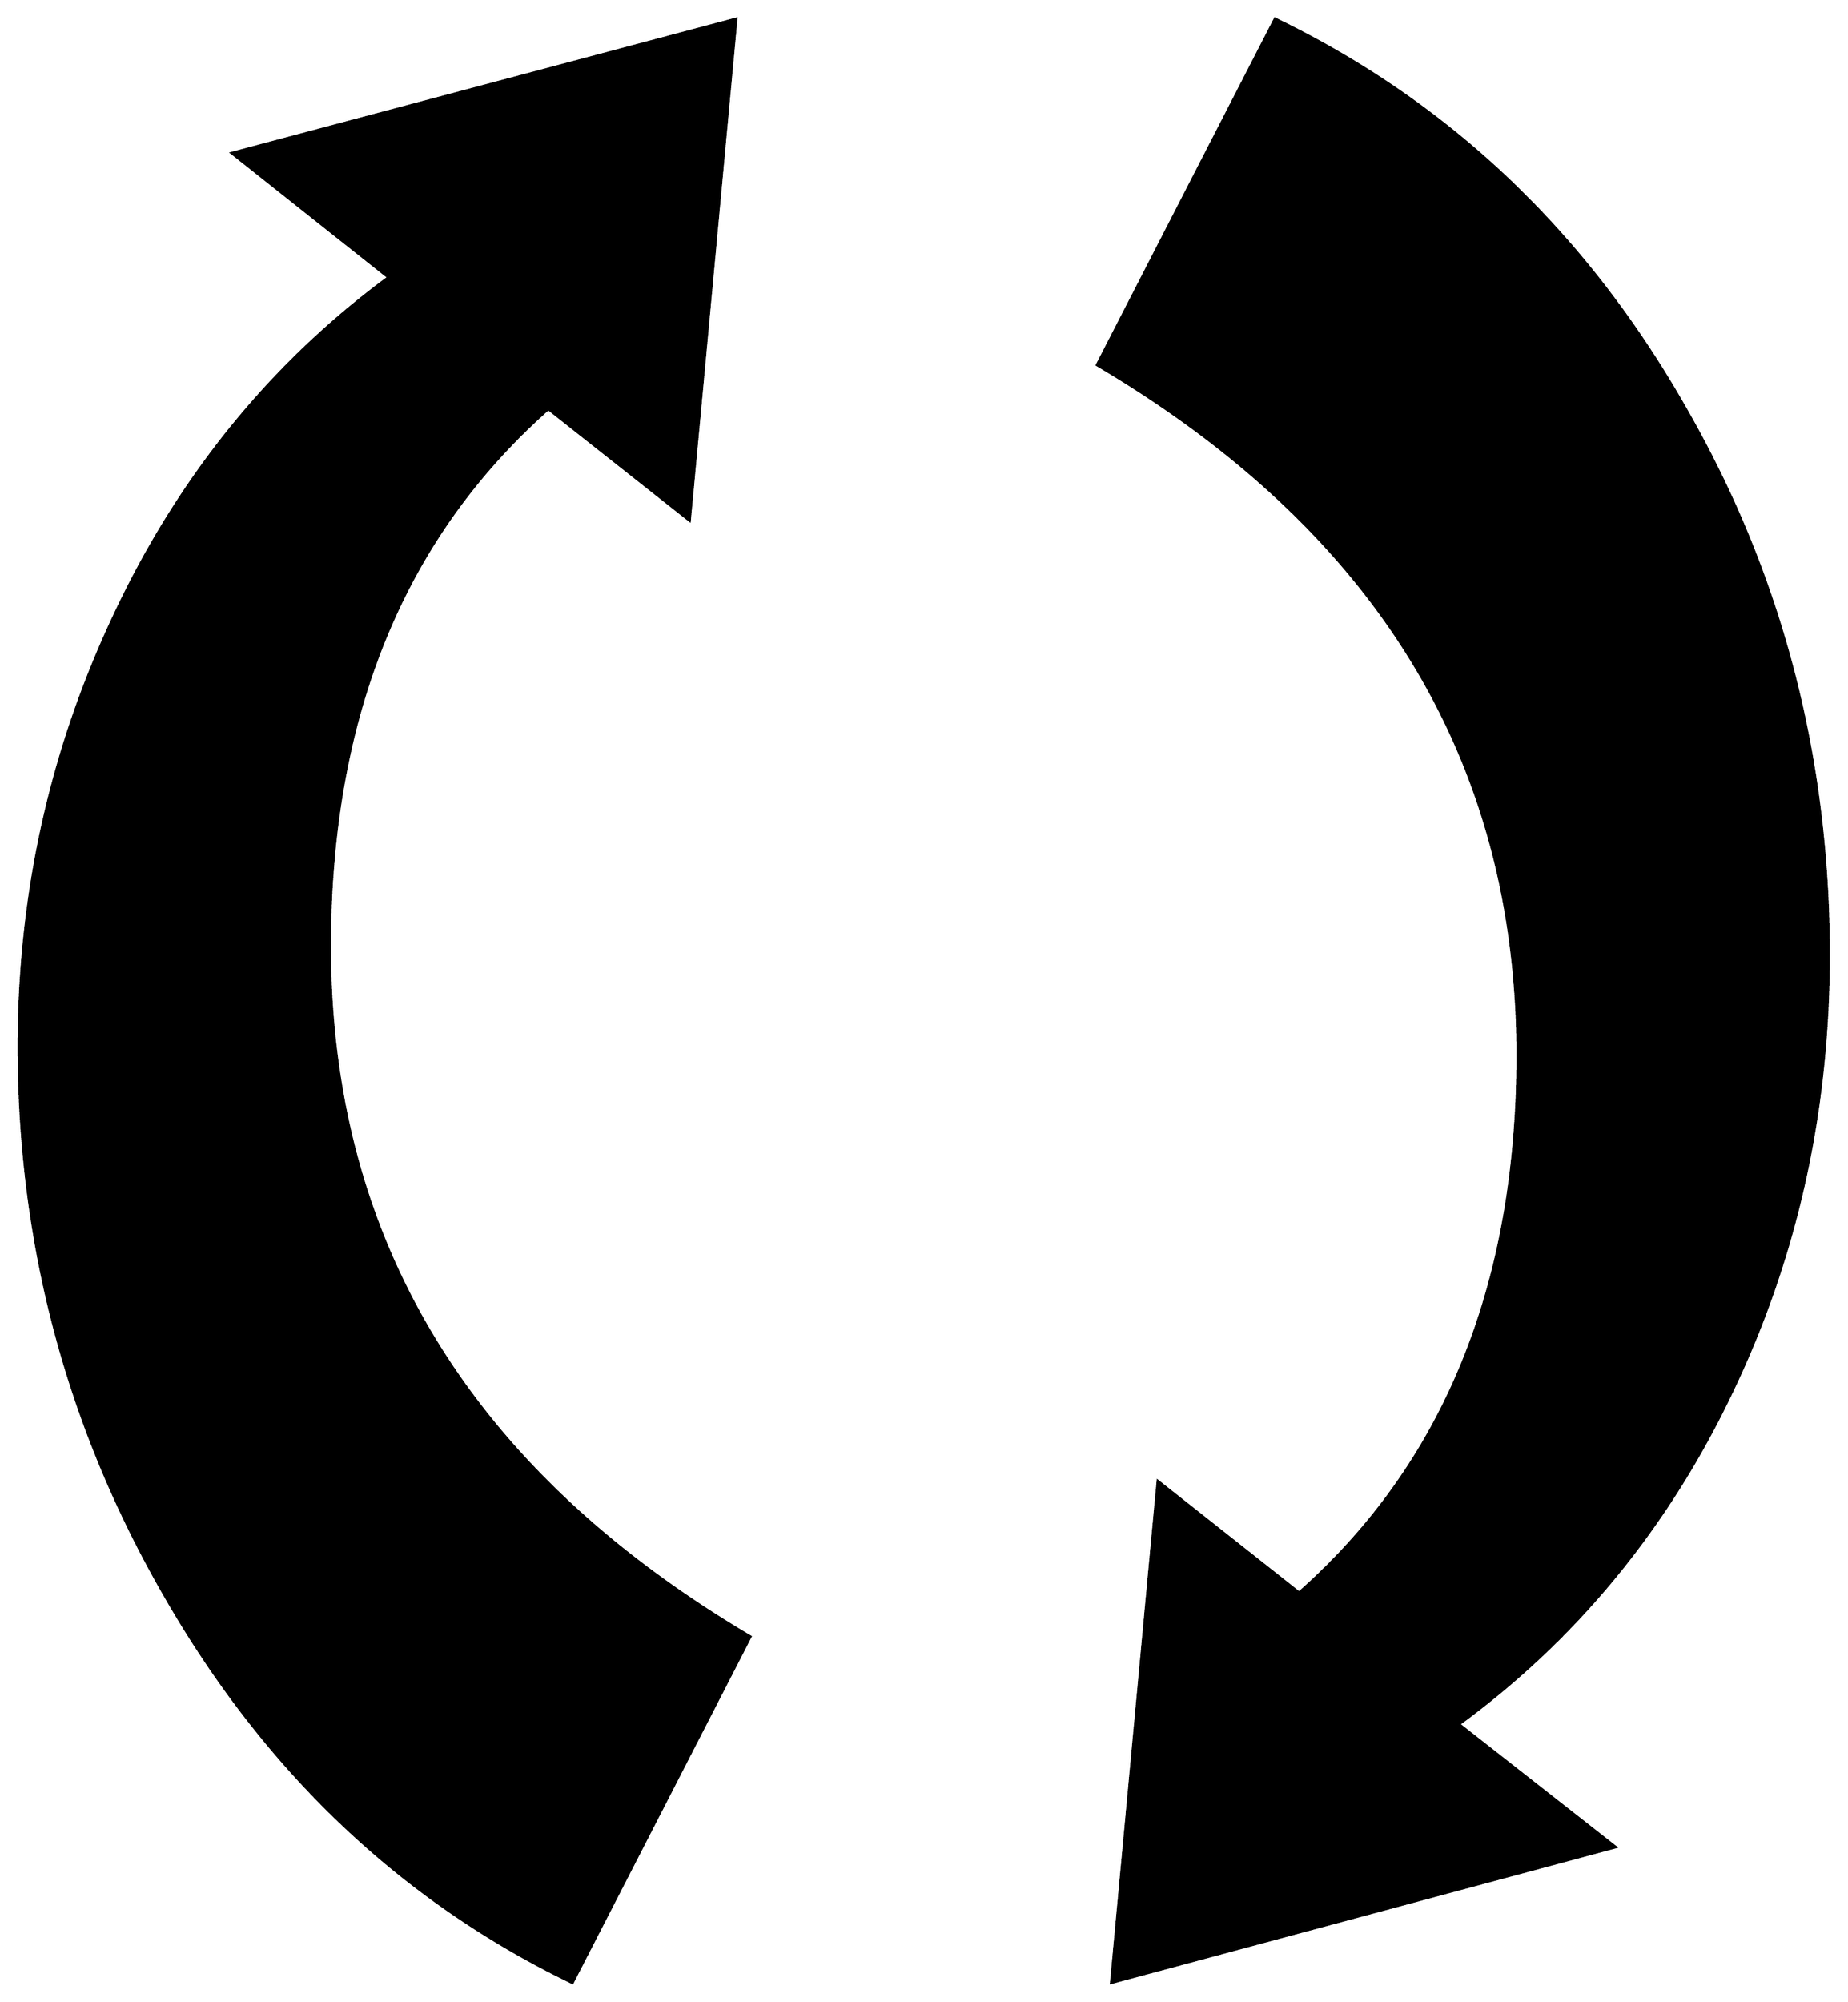 


\begin{tikzpicture}[y=0.80pt, x=0.80pt, yscale=-1.0, xscale=1.0, inner sep=0pt, outer sep=0pt]
\begin{scope}[shift={(100.0,1819.0)},nonzero rule]
  \path[draw=.,fill=.,line width=1.600pt] (1654.0,-728.0) ..
    controls (1654.0,-619.333) and (1632.0,-518.0) ..
    (1588.0,-424.0) .. controls (1542.0,-325.333) and
    (1476.667,-245.0) .. (1392.0,-183.0) -- (1503.0,-96.0) --
    (1146.0,0.0) -- (1179.0,-355.0) -- (1279.0,-276.0) ..
    controls (1382.333,-367.333) and (1434.0,-494.333) ..
    (1434.0,-657.0) .. controls (1434.0,-865.667) and
    (1334.667,-1028.667) .. (1136.0,-1146.0) -- (1262.0,-1391.0) ..
    controls (1384.667,-1331.667) and (1481.333,-1240.0) ..
    (1552.0,-1116.0) .. controls (1620.0,-998.0) and
    (1654.0,-868.667) .. (1654.0,-728.0) -- cycle(890.0,-245.0) --
    (764.0,0.0) .. controls (642.667,-58.667) and (546.333,-150.333) ..
    (475.0,-275.0) .. controls (406.333,-394.333) and (372.0,-523.667)
    .. (372.0,-663.0) .. controls (372.0,-770.333) and
    (394.333,-871.667) .. (439.0,-967.0) .. controls (485.0,-1065.667)
    and (550.0,-1146.0) .. (634.0,-1208.0) -- (523.0,-1296.0) --
    (880.0,-1391.0) -- (847.0,-1036.0) -- (747.0,-1115.0) ..
    controls (643.667,-1023.667) and (592.0,-896.667) ..
    (592.0,-734.0) .. controls (592.0,-525.333) and (691.333,-362.333)
    .. (890.0,-245.0) -- cycle;
\end{scope}

\end{tikzpicture}

